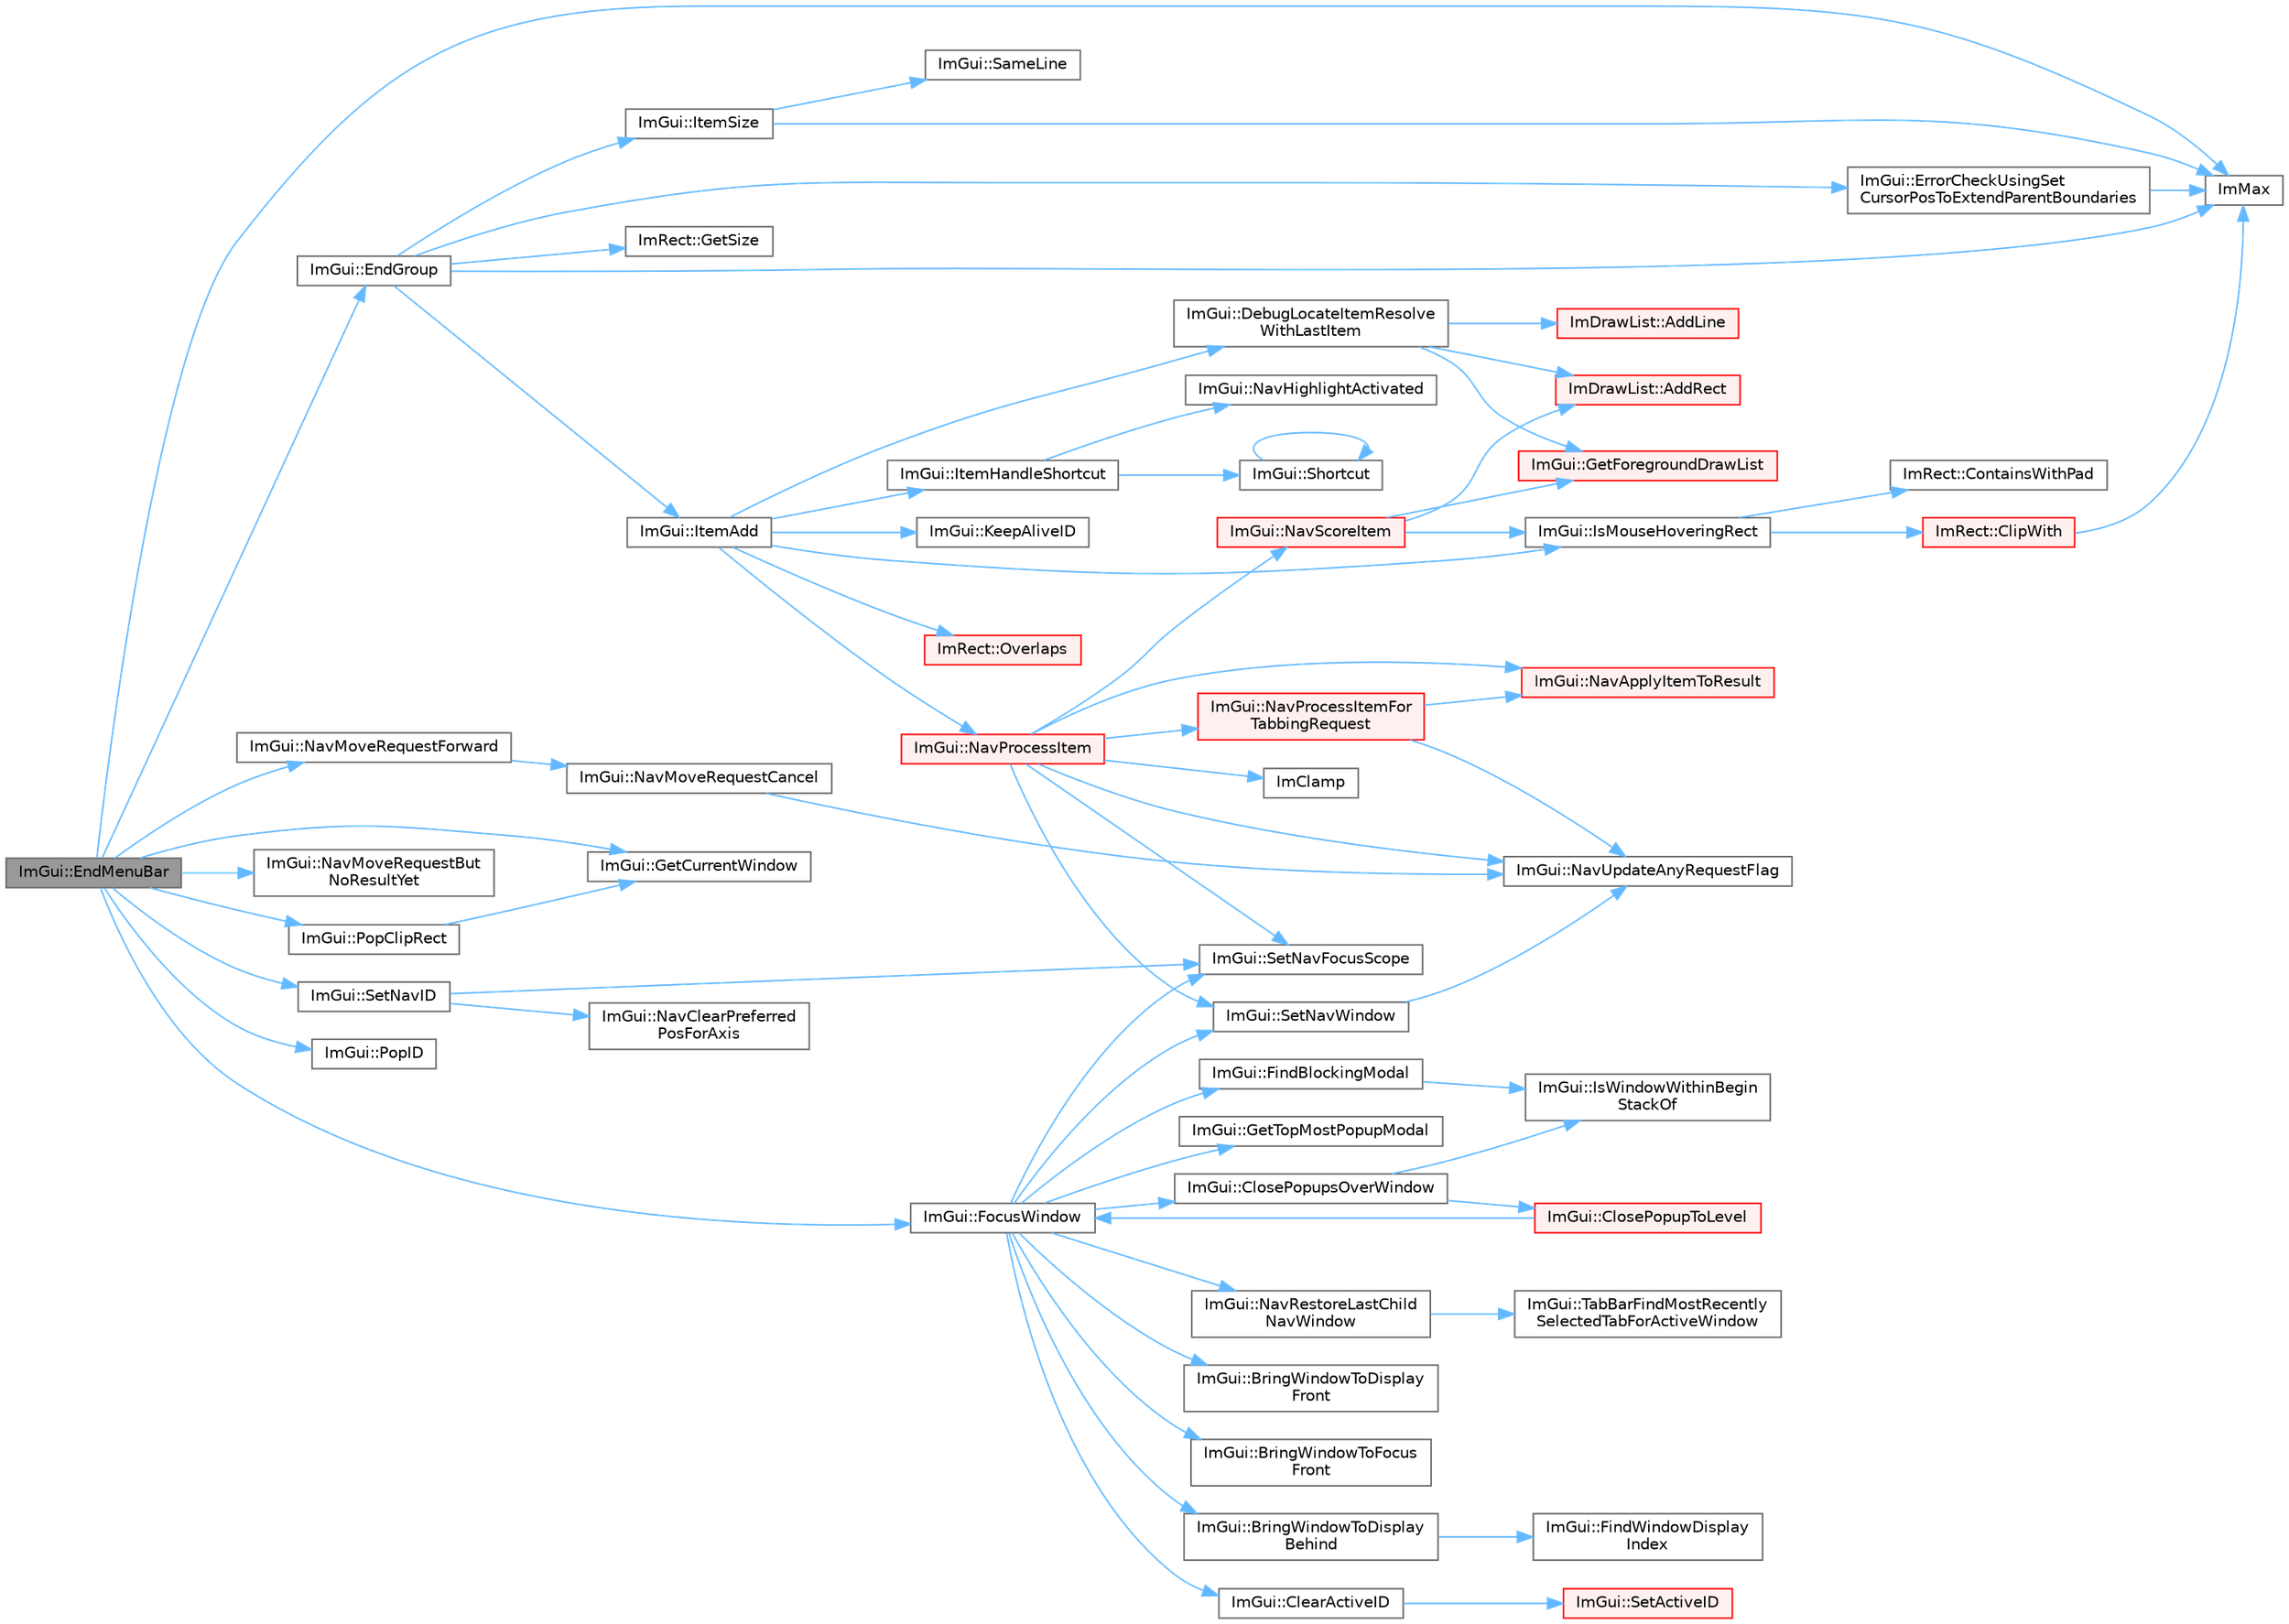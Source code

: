 digraph "ImGui::EndMenuBar"
{
 // LATEX_PDF_SIZE
  bgcolor="transparent";
  edge [fontname=Helvetica,fontsize=10,labelfontname=Helvetica,labelfontsize=10];
  node [fontname=Helvetica,fontsize=10,shape=box,height=0.2,width=0.4];
  rankdir="LR";
  Node1 [id="Node000001",label="ImGui::EndMenuBar",height=0.2,width=0.4,color="gray40", fillcolor="grey60", style="filled", fontcolor="black",tooltip=" "];
  Node1 -> Node2 [id="edge68_Node000001_Node000002",color="steelblue1",style="solid",tooltip=" "];
  Node2 [id="Node000002",label="ImGui::EndGroup",height=0.2,width=0.4,color="grey40", fillcolor="white", style="filled",URL="$namespace_im_gui.html#a05fc97fc64f28a55486087f503d9a622",tooltip=" "];
  Node2 -> Node3 [id="edge69_Node000002_Node000003",color="steelblue1",style="solid",tooltip=" "];
  Node3 [id="Node000003",label="ImGui::ErrorCheckUsingSet\lCursorPosToExtendParentBoundaries",height=0.2,width=0.4,color="grey40", fillcolor="white", style="filled",URL="$namespace_im_gui.html#ad5832500c14abd9e76e376b82701385b",tooltip=" "];
  Node3 -> Node4 [id="edge70_Node000003_Node000004",color="steelblue1",style="solid",tooltip=" "];
  Node4 [id="Node000004",label="ImMax",height=0.2,width=0.4,color="grey40", fillcolor="white", style="filled",URL="$imgui__internal_8h.html#a7667efd95147d0422f140917c71a9226",tooltip=" "];
  Node2 -> Node5 [id="edge71_Node000002_Node000005",color="steelblue1",style="solid",tooltip=" "];
  Node5 [id="Node000005",label="ImRect::GetSize",height=0.2,width=0.4,color="grey40", fillcolor="white", style="filled",URL="$struct_im_rect.html#ae459d9c50003058cfb34519a571aaf33",tooltip=" "];
  Node2 -> Node4 [id="edge72_Node000002_Node000004",color="steelblue1",style="solid",tooltip=" "];
  Node2 -> Node6 [id="edge73_Node000002_Node000006",color="steelblue1",style="solid",tooltip=" "];
  Node6 [id="Node000006",label="ImGui::ItemAdd",height=0.2,width=0.4,color="grey40", fillcolor="white", style="filled",URL="$namespace_im_gui.html#a0c2ccafc8d403c02a6590ac21157b9ac",tooltip=" "];
  Node6 -> Node7 [id="edge74_Node000006_Node000007",color="steelblue1",style="solid",tooltip=" "];
  Node7 [id="Node000007",label="ImGui::DebugLocateItemResolve\lWithLastItem",height=0.2,width=0.4,color="grey40", fillcolor="white", style="filled",URL="$namespace_im_gui.html#ae8ab0d7dfc90af8e82db3ed9e7829219",tooltip=" "];
  Node7 -> Node8 [id="edge75_Node000007_Node000008",color="steelblue1",style="solid",tooltip=" "];
  Node8 [id="Node000008",label="ImDrawList::AddLine",height=0.2,width=0.4,color="red", fillcolor="#FFF0F0", style="filled",URL="$struct_im_draw_list.html#aa21e5a1c6e00239581f97d344fc0db61",tooltip=" "];
  Node7 -> Node15 [id="edge76_Node000007_Node000015",color="steelblue1",style="solid",tooltip=" "];
  Node15 [id="Node000015",label="ImDrawList::AddRect",height=0.2,width=0.4,color="red", fillcolor="#FFF0F0", style="filled",URL="$struct_im_draw_list.html#ad96f10a3e954fe0c5b7c96d4e205af7b",tooltip=" "];
  Node7 -> Node24 [id="edge77_Node000007_Node000024",color="steelblue1",style="solid",tooltip=" "];
  Node24 [id="Node000024",label="ImGui::GetForegroundDrawList",height=0.2,width=0.4,color="red", fillcolor="#FFF0F0", style="filled",URL="$namespace_im_gui.html#a77e1a981b472415e6613a2bd0966d817",tooltip=" "];
  Node6 -> Node31 [id="edge78_Node000006_Node000031",color="steelblue1",style="solid",tooltip=" "];
  Node31 [id="Node000031",label="ImGui::IsMouseHoveringRect",height=0.2,width=0.4,color="grey40", fillcolor="white", style="filled",URL="$namespace_im_gui.html#ae0b8ea0e06c457316d6aed6c5b2a1c25",tooltip=" "];
  Node31 -> Node32 [id="edge79_Node000031_Node000032",color="steelblue1",style="solid",tooltip=" "];
  Node32 [id="Node000032",label="ImRect::ClipWith",height=0.2,width=0.4,color="red", fillcolor="#FFF0F0", style="filled",URL="$struct_im_rect.html#ac02d5cf6ce0358aea9ed9df43d368f3f",tooltip=" "];
  Node32 -> Node4 [id="edge80_Node000032_Node000004",color="steelblue1",style="solid",tooltip=" "];
  Node31 -> Node34 [id="edge81_Node000031_Node000034",color="steelblue1",style="solid",tooltip=" "];
  Node34 [id="Node000034",label="ImRect::ContainsWithPad",height=0.2,width=0.4,color="grey40", fillcolor="white", style="filled",URL="$struct_im_rect.html#a8dbab244f4e5b786faa9684eb85110fc",tooltip=" "];
  Node6 -> Node35 [id="edge82_Node000006_Node000035",color="steelblue1",style="solid",tooltip=" "];
  Node35 [id="Node000035",label="ImGui::ItemHandleShortcut",height=0.2,width=0.4,color="grey40", fillcolor="white", style="filled",URL="$namespace_im_gui.html#a338deb537666a886cf3ece08c07e9fa9",tooltip=" "];
  Node35 -> Node36 [id="edge83_Node000035_Node000036",color="steelblue1",style="solid",tooltip=" "];
  Node36 [id="Node000036",label="ImGui::NavHighlightActivated",height=0.2,width=0.4,color="grey40", fillcolor="white", style="filled",URL="$namespace_im_gui.html#a3ea169ace83f149ae2b8c1a6d0f6d457",tooltip=" "];
  Node35 -> Node37 [id="edge84_Node000035_Node000037",color="steelblue1",style="solid",tooltip=" "];
  Node37 [id="Node000037",label="ImGui::Shortcut",height=0.2,width=0.4,color="grey40", fillcolor="white", style="filled",URL="$namespace_im_gui.html#a5a7ca2346e4eb2dfe08a396349df7995",tooltip=" "];
  Node37 -> Node37 [id="edge85_Node000037_Node000037",color="steelblue1",style="solid",tooltip=" "];
  Node6 -> Node38 [id="edge86_Node000006_Node000038",color="steelblue1",style="solid",tooltip=" "];
  Node38 [id="Node000038",label="ImGui::KeepAliveID",height=0.2,width=0.4,color="grey40", fillcolor="white", style="filled",URL="$namespace_im_gui.html#a85a245c78a9f7c351636bdad6e60c488",tooltip=" "];
  Node6 -> Node39 [id="edge87_Node000006_Node000039",color="steelblue1",style="solid",tooltip=" "];
  Node39 [id="Node000039",label="ImGui::NavProcessItem",height=0.2,width=0.4,color="red", fillcolor="#FFF0F0", style="filled",URL="$namespace_im_gui.html#aa217c2f0448788f3c064bf828a8f9d8f",tooltip=" "];
  Node39 -> Node23 [id="edge88_Node000039_Node000023",color="steelblue1",style="solid",tooltip=" "];
  Node23 [id="Node000023",label="ImClamp",height=0.2,width=0.4,color="grey40", fillcolor="white", style="filled",URL="$imgui__internal_8h.html#a6e61ede308bfd68c7434e17905a29fc8",tooltip=" "];
  Node39 -> Node40 [id="edge89_Node000039_Node000040",color="steelblue1",style="solid",tooltip=" "];
  Node40 [id="Node000040",label="ImGui::NavApplyItemToResult",height=0.2,width=0.4,color="red", fillcolor="#FFF0F0", style="filled",URL="$namespace_im_gui.html#afc3f5b074b158526cfe8531de843aa5f",tooltip=" "];
  Node39 -> Node42 [id="edge90_Node000039_Node000042",color="steelblue1",style="solid",tooltip=" "];
  Node42 [id="Node000042",label="ImGui::NavProcessItemFor\lTabbingRequest",height=0.2,width=0.4,color="red", fillcolor="#FFF0F0", style="filled",URL="$namespace_im_gui.html#a6a225bee464b9da701c6554e3fd2e5ef",tooltip=" "];
  Node42 -> Node40 [id="edge91_Node000042_Node000040",color="steelblue1",style="solid",tooltip=" "];
  Node42 -> Node44 [id="edge92_Node000042_Node000044",color="steelblue1",style="solid",tooltip=" "];
  Node44 [id="Node000044",label="ImGui::NavUpdateAnyRequestFlag",height=0.2,width=0.4,color="grey40", fillcolor="white", style="filled",URL="$namespace_im_gui.html#a2cd868535661cdb5671214662f3c9388",tooltip=" "];
  Node39 -> Node45 [id="edge93_Node000039_Node000045",color="steelblue1",style="solid",tooltip=" "];
  Node45 [id="Node000045",label="ImGui::NavScoreItem",height=0.2,width=0.4,color="red", fillcolor="#FFF0F0", style="filled",URL="$namespace_im_gui.html#a3f63daa35c17837e05d2291af30cbd94",tooltip=" "];
  Node45 -> Node15 [id="edge94_Node000045_Node000015",color="steelblue1",style="solid",tooltip=" "];
  Node45 -> Node24 [id="edge95_Node000045_Node000024",color="steelblue1",style="solid",tooltip=" "];
  Node45 -> Node31 [id="edge96_Node000045_Node000031",color="steelblue1",style="solid",tooltip=" "];
  Node39 -> Node44 [id="edge97_Node000039_Node000044",color="steelblue1",style="solid",tooltip=" "];
  Node39 -> Node67 [id="edge98_Node000039_Node000067",color="steelblue1",style="solid",tooltip=" "];
  Node67 [id="Node000067",label="ImGui::SetNavFocusScope",height=0.2,width=0.4,color="grey40", fillcolor="white", style="filled",URL="$namespace_im_gui.html#ada2736a9b034b93ba877f46577bc5e8b",tooltip=" "];
  Node39 -> Node68 [id="edge99_Node000039_Node000068",color="steelblue1",style="solid",tooltip=" "];
  Node68 [id="Node000068",label="ImGui::SetNavWindow",height=0.2,width=0.4,color="grey40", fillcolor="white", style="filled",URL="$namespace_im_gui.html#aa422c756f467e650d67b4fb1b74ff5a1",tooltip=" "];
  Node68 -> Node44 [id="edge100_Node000068_Node000044",color="steelblue1",style="solid",tooltip=" "];
  Node6 -> Node69 [id="edge101_Node000006_Node000069",color="steelblue1",style="solid",tooltip=" "];
  Node69 [id="Node000069",label="ImRect::Overlaps",height=0.2,width=0.4,color="red", fillcolor="#FFF0F0", style="filled",URL="$struct_im_rect.html#a0af3bade3781e5e7c6afdf71ccfb0d43",tooltip=" "];
  Node2 -> Node70 [id="edge102_Node000002_Node000070",color="steelblue1",style="solid",tooltip=" "];
  Node70 [id="Node000070",label="ImGui::ItemSize",height=0.2,width=0.4,color="grey40", fillcolor="white", style="filled",URL="$namespace_im_gui.html#a4b5818a652d943ea54e0cec9fb3943d7",tooltip=" "];
  Node70 -> Node4 [id="edge103_Node000070_Node000004",color="steelblue1",style="solid",tooltip=" "];
  Node70 -> Node71 [id="edge104_Node000070_Node000071",color="steelblue1",style="solid",tooltip=" "];
  Node71 [id="Node000071",label="ImGui::SameLine",height=0.2,width=0.4,color="grey40", fillcolor="white", style="filled",URL="$namespace_im_gui.html#addd433eb3aae59119e341e80db474f66",tooltip=" "];
  Node1 -> Node72 [id="edge105_Node000001_Node000072",color="steelblue1",style="solid",tooltip=" "];
  Node72 [id="Node000072",label="ImGui::FocusWindow",height=0.2,width=0.4,color="grey40", fillcolor="white", style="filled",URL="$namespace_im_gui.html#a27aa6f2f3aa11778c6d023b1b223f262",tooltip=" "];
  Node72 -> Node73 [id="edge106_Node000072_Node000073",color="steelblue1",style="solid",tooltip=" "];
  Node73 [id="Node000073",label="ImGui::BringWindowToDisplay\lBehind",height=0.2,width=0.4,color="grey40", fillcolor="white", style="filled",URL="$namespace_im_gui.html#a8cae2f7a08f820a8d5349d1964603b20",tooltip=" "];
  Node73 -> Node74 [id="edge107_Node000073_Node000074",color="steelblue1",style="solid",tooltip=" "];
  Node74 [id="Node000074",label="ImGui::FindWindowDisplay\lIndex",height=0.2,width=0.4,color="grey40", fillcolor="white", style="filled",URL="$namespace_im_gui.html#acc8dfbe9f52370fe2b95f6c948ba113e",tooltip=" "];
  Node72 -> Node75 [id="edge108_Node000072_Node000075",color="steelblue1",style="solid",tooltip=" "];
  Node75 [id="Node000075",label="ImGui::BringWindowToDisplay\lFront",height=0.2,width=0.4,color="grey40", fillcolor="white", style="filled",URL="$namespace_im_gui.html#a1f7b95f36d03751c928af7b1b745e959",tooltip=" "];
  Node72 -> Node76 [id="edge109_Node000072_Node000076",color="steelblue1",style="solid",tooltip=" "];
  Node76 [id="Node000076",label="ImGui::BringWindowToFocus\lFront",height=0.2,width=0.4,color="grey40", fillcolor="white", style="filled",URL="$namespace_im_gui.html#affe95a2dc969f0d15fbd4b588c94ac1a",tooltip=" "];
  Node72 -> Node77 [id="edge110_Node000072_Node000077",color="steelblue1",style="solid",tooltip=" "];
  Node77 [id="Node000077",label="ImGui::ClearActiveID",height=0.2,width=0.4,color="grey40", fillcolor="white", style="filled",URL="$namespace_im_gui.html#a17ff60ad1e2669130ac38a04d16eb354",tooltip=" "];
  Node77 -> Node78 [id="edge111_Node000077_Node000078",color="steelblue1",style="solid",tooltip=" "];
  Node78 [id="Node000078",label="ImGui::SetActiveID",height=0.2,width=0.4,color="red", fillcolor="#FFF0F0", style="filled",URL="$namespace_im_gui.html#a27b8ace13a8c421ee8405f0cbebe4ead",tooltip=" "];
  Node72 -> Node80 [id="edge112_Node000072_Node000080",color="steelblue1",style="solid",tooltip=" "];
  Node80 [id="Node000080",label="ImGui::ClosePopupsOverWindow",height=0.2,width=0.4,color="grey40", fillcolor="white", style="filled",URL="$namespace_im_gui.html#a0076b153c697cb85e263fcbd59340bce",tooltip=" "];
  Node80 -> Node81 [id="edge113_Node000080_Node000081",color="steelblue1",style="solid",tooltip=" "];
  Node81 [id="Node000081",label="ImGui::ClosePopupToLevel",height=0.2,width=0.4,color="red", fillcolor="#FFF0F0", style="filled",URL="$namespace_im_gui.html#a0be705dc533a62387dc39ec5c276d2a0",tooltip=" "];
  Node81 -> Node72 [id="edge114_Node000081_Node000072",color="steelblue1",style="solid",tooltip=" "];
  Node80 -> Node84 [id="edge115_Node000080_Node000084",color="steelblue1",style="solid",tooltip=" "];
  Node84 [id="Node000084",label="ImGui::IsWindowWithinBegin\lStackOf",height=0.2,width=0.4,color="grey40", fillcolor="white", style="filled",URL="$namespace_im_gui.html#a48de6990762aa67d7da5c3264b92d44f",tooltip=" "];
  Node72 -> Node85 [id="edge116_Node000072_Node000085",color="steelblue1",style="solid",tooltip=" "];
  Node85 [id="Node000085",label="ImGui::FindBlockingModal",height=0.2,width=0.4,color="grey40", fillcolor="white", style="filled",URL="$namespace_im_gui.html#a196705a4195b41a57470ef6553cb440c",tooltip=" "];
  Node85 -> Node84 [id="edge117_Node000085_Node000084",color="steelblue1",style="solid",tooltip=" "];
  Node72 -> Node86 [id="edge118_Node000072_Node000086",color="steelblue1",style="solid",tooltip=" "];
  Node86 [id="Node000086",label="ImGui::GetTopMostPopupModal",height=0.2,width=0.4,color="grey40", fillcolor="white", style="filled",URL="$namespace_im_gui.html#a6b905269b079f5e07755db52cc6e52df",tooltip=" "];
  Node72 -> Node87 [id="edge119_Node000072_Node000087",color="steelblue1",style="solid",tooltip=" "];
  Node87 [id="Node000087",label="ImGui::NavRestoreLastChild\lNavWindow",height=0.2,width=0.4,color="grey40", fillcolor="white", style="filled",URL="$namespace_im_gui.html#ae9ed208c0b64e4919e5de1cb83b2db2a",tooltip=" "];
  Node87 -> Node88 [id="edge120_Node000087_Node000088",color="steelblue1",style="solid",tooltip=" "];
  Node88 [id="Node000088",label="ImGui::TabBarFindMostRecently\lSelectedTabForActiveWindow",height=0.2,width=0.4,color="grey40", fillcolor="white", style="filled",URL="$namespace_im_gui.html#a5e1bfc506e7bd0f71ec85d8c69672d3d",tooltip=" "];
  Node72 -> Node67 [id="edge121_Node000072_Node000067",color="steelblue1",style="solid",tooltip=" "];
  Node72 -> Node68 [id="edge122_Node000072_Node000068",color="steelblue1",style="solid",tooltip=" "];
  Node1 -> Node89 [id="edge123_Node000001_Node000089",color="steelblue1",style="solid",tooltip=" "];
  Node89 [id="Node000089",label="ImGui::GetCurrentWindow",height=0.2,width=0.4,color="grey40", fillcolor="white", style="filled",URL="$namespace_im_gui.html#ac452417b5004ca16a814a72cff153526",tooltip=" "];
  Node1 -> Node4 [id="edge124_Node000001_Node000004",color="steelblue1",style="solid",tooltip=" "];
  Node1 -> Node90 [id="edge125_Node000001_Node000090",color="steelblue1",style="solid",tooltip=" "];
  Node90 [id="Node000090",label="ImGui::NavMoveRequestBut\lNoResultYet",height=0.2,width=0.4,color="grey40", fillcolor="white", style="filled",URL="$namespace_im_gui.html#a3fab98556d11690efd4f7f2fde94968e",tooltip=" "];
  Node1 -> Node91 [id="edge126_Node000001_Node000091",color="steelblue1",style="solid",tooltip=" "];
  Node91 [id="Node000091",label="ImGui::NavMoveRequestForward",height=0.2,width=0.4,color="grey40", fillcolor="white", style="filled",URL="$namespace_im_gui.html#a25bbd21bce9d49b94168d5b5773558c3",tooltip=" "];
  Node91 -> Node92 [id="edge127_Node000091_Node000092",color="steelblue1",style="solid",tooltip=" "];
  Node92 [id="Node000092",label="ImGui::NavMoveRequestCancel",height=0.2,width=0.4,color="grey40", fillcolor="white", style="filled",URL="$namespace_im_gui.html#a43326bb080d9fa80327ed81d864d8b8d",tooltip=" "];
  Node92 -> Node44 [id="edge128_Node000092_Node000044",color="steelblue1",style="solid",tooltip=" "];
  Node1 -> Node93 [id="edge129_Node000001_Node000093",color="steelblue1",style="solid",tooltip=" "];
  Node93 [id="Node000093",label="ImGui::PopClipRect",height=0.2,width=0.4,color="grey40", fillcolor="white", style="filled",URL="$namespace_im_gui.html#aef1c8a6e5a3c70cb10d03d2a2a66dfd8",tooltip=" "];
  Node93 -> Node89 [id="edge130_Node000093_Node000089",color="steelblue1",style="solid",tooltip=" "];
  Node1 -> Node94 [id="edge131_Node000001_Node000094",color="steelblue1",style="solid",tooltip=" "];
  Node94 [id="Node000094",label="ImGui::PopID",height=0.2,width=0.4,color="grey40", fillcolor="white", style="filled",URL="$namespace_im_gui.html#aba0b2d8f890a5d435ae43d0c4a2d4dd1",tooltip=" "];
  Node1 -> Node95 [id="edge132_Node000001_Node000095",color="steelblue1",style="solid",tooltip=" "];
  Node95 [id="Node000095",label="ImGui::SetNavID",height=0.2,width=0.4,color="grey40", fillcolor="white", style="filled",URL="$namespace_im_gui.html#a101d94ec7f8e0a219bbaee58558316eb",tooltip=" "];
  Node95 -> Node96 [id="edge133_Node000095_Node000096",color="steelblue1",style="solid",tooltip=" "];
  Node96 [id="Node000096",label="ImGui::NavClearPreferred\lPosForAxis",height=0.2,width=0.4,color="grey40", fillcolor="white", style="filled",URL="$namespace_im_gui.html#a16348f6e2db5310142fff74eeb315929",tooltip=" "];
  Node95 -> Node67 [id="edge134_Node000095_Node000067",color="steelblue1",style="solid",tooltip=" "];
}
